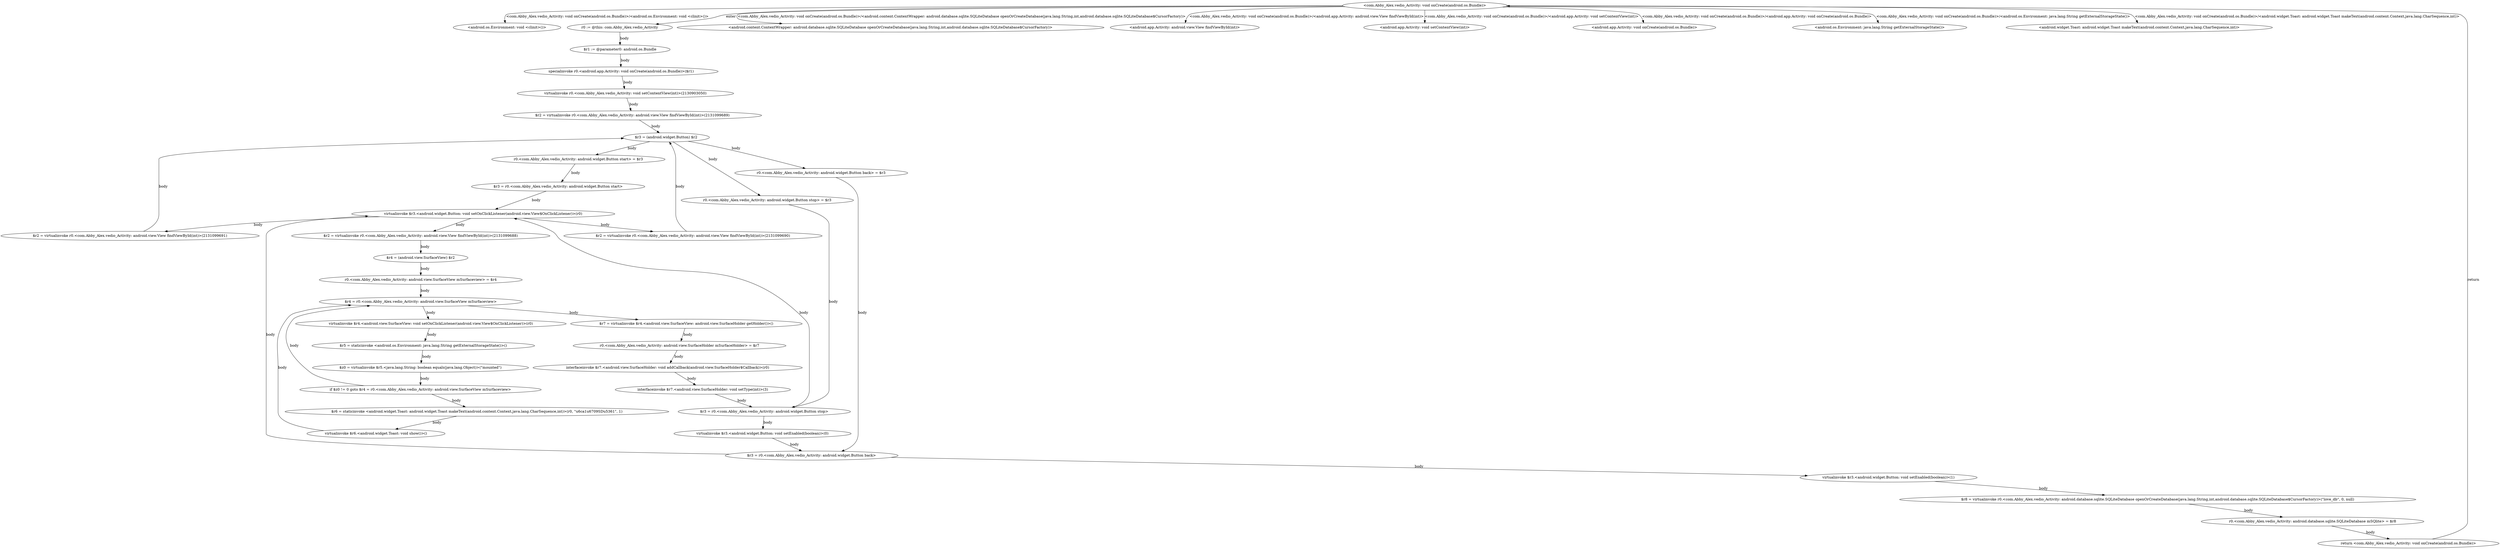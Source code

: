 digraph "<com.Abby_Alex.vedio_Activity: void onCreate(android.os.Bundle)> -" {
    "<com.Abby_Alex.vedio_Activity: void onCreate(android.os.Bundle)>";
    "<android.os.Environment: void <clinit>()>";
    "<com.Abby_Alex.vedio_Activity: void onCreate(android.os.Bundle)>"->"<android.os.Environment: void <clinit>()>" [label="<com.Abby_Alex.vedio_Activity: void onCreate(android.os.Bundle)>/<android.os.Environment: void <clinit>()>",];
    "r0 := @this: com.Abby_Alex.vedio_Activity";
    "<com.Abby_Alex.vedio_Activity: void onCreate(android.os.Bundle)>"->"r0 := @this: com.Abby_Alex.vedio_Activity" [label="enter",];
    "$r1 := @parameter0: android.os.Bundle";
    "r0 := @this: com.Abby_Alex.vedio_Activity"->"$r1 := @parameter0: android.os.Bundle" [label="body",];
    "specialinvoke r0.<android.app.Activity: void onCreate(android.os.Bundle)>($r1)";
    "$r1 := @parameter0: android.os.Bundle"->"specialinvoke r0.<android.app.Activity: void onCreate(android.os.Bundle)>($r1)" [label="body",];
    "virtualinvoke r0.<com.Abby_Alex.vedio_Activity: void setContentView(int)>(2130903050)";
    "specialinvoke r0.<android.app.Activity: void onCreate(android.os.Bundle)>($r1)"->"virtualinvoke r0.<com.Abby_Alex.vedio_Activity: void setContentView(int)>(2130903050)" [label="body",];
    "$r2 = virtualinvoke r0.<com.Abby_Alex.vedio_Activity: android.view.View findViewById(int)>(2131099689)";
    "virtualinvoke r0.<com.Abby_Alex.vedio_Activity: void setContentView(int)>(2130903050)"->"$r2 = virtualinvoke r0.<com.Abby_Alex.vedio_Activity: android.view.View findViewById(int)>(2131099689)" [label="body",];
    "$r3 = (android.widget.Button) $r2";
    "$r2 = virtualinvoke r0.<com.Abby_Alex.vedio_Activity: android.view.View findViewById(int)>(2131099689)"->"$r3 = (android.widget.Button) $r2" [label="body",];
    "r0.<com.Abby_Alex.vedio_Activity: android.widget.Button start> = $r3";
    "$r3 = (android.widget.Button) $r2"->"r0.<com.Abby_Alex.vedio_Activity: android.widget.Button start> = $r3" [label="body",];
    "$r3 = r0.<com.Abby_Alex.vedio_Activity: android.widget.Button start>";
    "r0.<com.Abby_Alex.vedio_Activity: android.widget.Button start> = $r3"->"$r3 = r0.<com.Abby_Alex.vedio_Activity: android.widget.Button start>" [label="body",];
    "virtualinvoke $r3.<android.widget.Button: void setOnClickListener(android.view.View$OnClickListener)>(r0)";
    "$r3 = r0.<com.Abby_Alex.vedio_Activity: android.widget.Button start>"->"virtualinvoke $r3.<android.widget.Button: void setOnClickListener(android.view.View$OnClickListener)>(r0)" [label="body",];
    "$r2 = virtualinvoke r0.<com.Abby_Alex.vedio_Activity: android.view.View findViewById(int)>(2131099690)";
    "virtualinvoke $r3.<android.widget.Button: void setOnClickListener(android.view.View$OnClickListener)>(r0)"->"$r2 = virtualinvoke r0.<com.Abby_Alex.vedio_Activity: android.view.View findViewById(int)>(2131099690)" [label="body",];
    "$r2 = virtualinvoke r0.<com.Abby_Alex.vedio_Activity: android.view.View findViewById(int)>(2131099690)"->"$r3 = (android.widget.Button) $r2" [label="body",];
    "r0.<com.Abby_Alex.vedio_Activity: android.widget.Button stop> = $r3";
    "$r3 = (android.widget.Button) $r2"->"r0.<com.Abby_Alex.vedio_Activity: android.widget.Button stop> = $r3" [label="body",];
    "$r3 = r0.<com.Abby_Alex.vedio_Activity: android.widget.Button stop>";
    "r0.<com.Abby_Alex.vedio_Activity: android.widget.Button stop> = $r3"->"$r3 = r0.<com.Abby_Alex.vedio_Activity: android.widget.Button stop>" [label="body",];
    "$r3 = r0.<com.Abby_Alex.vedio_Activity: android.widget.Button stop>"->"virtualinvoke $r3.<android.widget.Button: void setOnClickListener(android.view.View$OnClickListener)>(r0)" [label="body",];
    "$r2 = virtualinvoke r0.<com.Abby_Alex.vedio_Activity: android.view.View findViewById(int)>(2131099691)";
    "virtualinvoke $r3.<android.widget.Button: void setOnClickListener(android.view.View$OnClickListener)>(r0)"->"$r2 = virtualinvoke r0.<com.Abby_Alex.vedio_Activity: android.view.View findViewById(int)>(2131099691)" [label="body",];
    "$r2 = virtualinvoke r0.<com.Abby_Alex.vedio_Activity: android.view.View findViewById(int)>(2131099691)"->"$r3 = (android.widget.Button) $r2" [label="body",];
    "r0.<com.Abby_Alex.vedio_Activity: android.widget.Button back> = $r3";
    "$r3 = (android.widget.Button) $r2"->"r0.<com.Abby_Alex.vedio_Activity: android.widget.Button back> = $r3" [label="body",];
    "$r3 = r0.<com.Abby_Alex.vedio_Activity: android.widget.Button back>";
    "r0.<com.Abby_Alex.vedio_Activity: android.widget.Button back> = $r3"->"$r3 = r0.<com.Abby_Alex.vedio_Activity: android.widget.Button back>" [label="body",];
    "$r3 = r0.<com.Abby_Alex.vedio_Activity: android.widget.Button back>"->"virtualinvoke $r3.<android.widget.Button: void setOnClickListener(android.view.View$OnClickListener)>(r0)" [label="body",];
    "$r2 = virtualinvoke r0.<com.Abby_Alex.vedio_Activity: android.view.View findViewById(int)>(2131099688)";
    "virtualinvoke $r3.<android.widget.Button: void setOnClickListener(android.view.View$OnClickListener)>(r0)"->"$r2 = virtualinvoke r0.<com.Abby_Alex.vedio_Activity: android.view.View findViewById(int)>(2131099688)" [label="body",];
    "$r4 = (android.view.SurfaceView) $r2";
    "$r2 = virtualinvoke r0.<com.Abby_Alex.vedio_Activity: android.view.View findViewById(int)>(2131099688)"->"$r4 = (android.view.SurfaceView) $r2" [label="body",];
    "r0.<com.Abby_Alex.vedio_Activity: android.view.SurfaceView mSurfaceview> = $r4";
    "$r4 = (android.view.SurfaceView) $r2"->"r0.<com.Abby_Alex.vedio_Activity: android.view.SurfaceView mSurfaceview> = $r4" [label="body",];
    "$r4 = r0.<com.Abby_Alex.vedio_Activity: android.view.SurfaceView mSurfaceview>";
    "r0.<com.Abby_Alex.vedio_Activity: android.view.SurfaceView mSurfaceview> = $r4"->"$r4 = r0.<com.Abby_Alex.vedio_Activity: android.view.SurfaceView mSurfaceview>" [label="body",];
    "virtualinvoke $r4.<android.view.SurfaceView: void setOnClickListener(android.view.View$OnClickListener)>(r0)";
    "$r4 = r0.<com.Abby_Alex.vedio_Activity: android.view.SurfaceView mSurfaceview>"->"virtualinvoke $r4.<android.view.SurfaceView: void setOnClickListener(android.view.View$OnClickListener)>(r0)" [label="body",];
    "$r5 = staticinvoke <android.os.Environment: java.lang.String getExternalStorageState()>()";
    "virtualinvoke $r4.<android.view.SurfaceView: void setOnClickListener(android.view.View$OnClickListener)>(r0)"->"$r5 = staticinvoke <android.os.Environment: java.lang.String getExternalStorageState()>()" [label="body",];
    "$z0 = virtualinvoke $r5.<java.lang.String: boolean equals(java.lang.Object)>(\"mounted\")";
    "$r5 = staticinvoke <android.os.Environment: java.lang.String getExternalStorageState()>()"->"$z0 = virtualinvoke $r5.<java.lang.String: boolean equals(java.lang.Object)>(\"mounted\")" [label="body",];
    "if $z0 != 0 goto $r4 = r0.<com.Abby_Alex.vedio_Activity: android.view.SurfaceView mSurfaceview>";
    "$z0 = virtualinvoke $r5.<java.lang.String: boolean equals(java.lang.Object)>(\"mounted\")"->"if $z0 != 0 goto $r4 = r0.<com.Abby_Alex.vedio_Activity: android.view.SurfaceView mSurfaceview>" [label="body",];
    "$r6 = staticinvoke <android.widget.Toast: android.widget.Toast makeText(android.content.Context,java.lang.CharSequence,int)>(r0, \"\u6ca1\u6709SD\u5361\", 1)";
    "if $z0 != 0 goto $r4 = r0.<com.Abby_Alex.vedio_Activity: android.view.SurfaceView mSurfaceview>"->"$r6 = staticinvoke <android.widget.Toast: android.widget.Toast makeText(android.content.Context,java.lang.CharSequence,int)>(r0, \"\u6ca1\u6709SD\u5361\", 1)" [label="body",];
    "virtualinvoke $r6.<android.widget.Toast: void show()>()";
    "$r6 = staticinvoke <android.widget.Toast: android.widget.Toast makeText(android.content.Context,java.lang.CharSequence,int)>(r0, \"\u6ca1\u6709SD\u5361\", 1)"->"virtualinvoke $r6.<android.widget.Toast: void show()>()" [label="body",];
    "virtualinvoke $r6.<android.widget.Toast: void show()>()"->"$r4 = r0.<com.Abby_Alex.vedio_Activity: android.view.SurfaceView mSurfaceview>" [label="body",];
    "$r7 = virtualinvoke $r4.<android.view.SurfaceView: android.view.SurfaceHolder getHolder()>()";
    "$r4 = r0.<com.Abby_Alex.vedio_Activity: android.view.SurfaceView mSurfaceview>"->"$r7 = virtualinvoke $r4.<android.view.SurfaceView: android.view.SurfaceHolder getHolder()>()" [label="body",];
    "r0.<com.Abby_Alex.vedio_Activity: android.view.SurfaceHolder mSurfaceHolder> = $r7";
    "$r7 = virtualinvoke $r4.<android.view.SurfaceView: android.view.SurfaceHolder getHolder()>()"->"r0.<com.Abby_Alex.vedio_Activity: android.view.SurfaceHolder mSurfaceHolder> = $r7" [label="body",];
    "interfaceinvoke $r7.<android.view.SurfaceHolder: void addCallback(android.view.SurfaceHolder$Callback)>(r0)";
    "r0.<com.Abby_Alex.vedio_Activity: android.view.SurfaceHolder mSurfaceHolder> = $r7"->"interfaceinvoke $r7.<android.view.SurfaceHolder: void addCallback(android.view.SurfaceHolder$Callback)>(r0)" [label="body",];
    "interfaceinvoke $r7.<android.view.SurfaceHolder: void setType(int)>(3)";
    "interfaceinvoke $r7.<android.view.SurfaceHolder: void addCallback(android.view.SurfaceHolder$Callback)>(r0)"->"interfaceinvoke $r7.<android.view.SurfaceHolder: void setType(int)>(3)" [label="body",];
    "interfaceinvoke $r7.<android.view.SurfaceHolder: void setType(int)>(3)"->"$r3 = r0.<com.Abby_Alex.vedio_Activity: android.widget.Button stop>" [label="body",];
    "virtualinvoke $r3.<android.widget.Button: void setEnabled(boolean)>(0)";
    "$r3 = r0.<com.Abby_Alex.vedio_Activity: android.widget.Button stop>"->"virtualinvoke $r3.<android.widget.Button: void setEnabled(boolean)>(0)" [label="body",];
    "virtualinvoke $r3.<android.widget.Button: void setEnabled(boolean)>(0)"->"$r3 = r0.<com.Abby_Alex.vedio_Activity: android.widget.Button back>" [label="body",];
    "virtualinvoke $r3.<android.widget.Button: void setEnabled(boolean)>(1)";
    "$r3 = r0.<com.Abby_Alex.vedio_Activity: android.widget.Button back>"->"virtualinvoke $r3.<android.widget.Button: void setEnabled(boolean)>(1)" [label="body",];
    "$r8 = virtualinvoke r0.<com.Abby_Alex.vedio_Activity: android.database.sqlite.SQLiteDatabase openOrCreateDatabase(java.lang.String,int,android.database.sqlite.SQLiteDatabase$CursorFactory)>(\"love_db\", 0, null)";
    "virtualinvoke $r3.<android.widget.Button: void setEnabled(boolean)>(1)"->"$r8 = virtualinvoke r0.<com.Abby_Alex.vedio_Activity: android.database.sqlite.SQLiteDatabase openOrCreateDatabase(java.lang.String,int,android.database.sqlite.SQLiteDatabase$CursorFactory)>(\"love_db\", 0, null)" [label="body",];
    "r0.<com.Abby_Alex.vedio_Activity: android.database.sqlite.SQLiteDatabase mSQlite> = $r8";
    "$r8 = virtualinvoke r0.<com.Abby_Alex.vedio_Activity: android.database.sqlite.SQLiteDatabase openOrCreateDatabase(java.lang.String,int,android.database.sqlite.SQLiteDatabase$CursorFactory)>(\"love_db\", 0, null)"->"r0.<com.Abby_Alex.vedio_Activity: android.database.sqlite.SQLiteDatabase mSQlite> = $r8" [label="body",];
    "return <com.Abby_Alex.vedio_Activity: void onCreate(android.os.Bundle)>";
    "r0.<com.Abby_Alex.vedio_Activity: android.database.sqlite.SQLiteDatabase mSQlite> = $r8"->"return <com.Abby_Alex.vedio_Activity: void onCreate(android.os.Bundle)>" [label="body",];
    "return <com.Abby_Alex.vedio_Activity: void onCreate(android.os.Bundle)>"->"<com.Abby_Alex.vedio_Activity: void onCreate(android.os.Bundle)>" [label="return",];
    "if $z0 != 0 goto $r4 = r0.<com.Abby_Alex.vedio_Activity: android.view.SurfaceView mSurfaceview>"->"$r4 = r0.<com.Abby_Alex.vedio_Activity: android.view.SurfaceView mSurfaceview>" [label="body",];
    "<android.content.ContextWrapper: android.database.sqlite.SQLiteDatabase openOrCreateDatabase(java.lang.String,int,android.database.sqlite.SQLiteDatabase$CursorFactory)>";
    "<com.Abby_Alex.vedio_Activity: void onCreate(android.os.Bundle)>"->"<android.content.ContextWrapper: android.database.sqlite.SQLiteDatabase openOrCreateDatabase(java.lang.String,int,android.database.sqlite.SQLiteDatabase$CursorFactory)>" [label="<com.Abby_Alex.vedio_Activity: void onCreate(android.os.Bundle)>/<android.content.ContextWrapper: android.database.sqlite.SQLiteDatabase openOrCreateDatabase(java.lang.String,int,android.database.sqlite.SQLiteDatabase$CursorFactory)>",];
    "<android.app.Activity: android.view.View findViewById(int)>";
    "<com.Abby_Alex.vedio_Activity: void onCreate(android.os.Bundle)>"->"<android.app.Activity: android.view.View findViewById(int)>" [label="<com.Abby_Alex.vedio_Activity: void onCreate(android.os.Bundle)>/<android.app.Activity: android.view.View findViewById(int)>",];
    "<android.app.Activity: void setContentView(int)>";
    "<com.Abby_Alex.vedio_Activity: void onCreate(android.os.Bundle)>"->"<android.app.Activity: void setContentView(int)>" [label="<com.Abby_Alex.vedio_Activity: void onCreate(android.os.Bundle)>/<android.app.Activity: void setContentView(int)>",];
    "<android.app.Activity: void onCreate(android.os.Bundle)>";
    "<com.Abby_Alex.vedio_Activity: void onCreate(android.os.Bundle)>"->"<android.app.Activity: void onCreate(android.os.Bundle)>" [label="<com.Abby_Alex.vedio_Activity: void onCreate(android.os.Bundle)>/<android.app.Activity: void onCreate(android.os.Bundle)>",];
    "<android.os.Environment: java.lang.String getExternalStorageState()>";
    "<com.Abby_Alex.vedio_Activity: void onCreate(android.os.Bundle)>"->"<android.os.Environment: java.lang.String getExternalStorageState()>" [label="<com.Abby_Alex.vedio_Activity: void onCreate(android.os.Bundle)>/<android.os.Environment: java.lang.String getExternalStorageState()>",];
    "<android.widget.Toast: android.widget.Toast makeText(android.content.Context,java.lang.CharSequence,int)>";
    "<com.Abby_Alex.vedio_Activity: void onCreate(android.os.Bundle)>"->"<android.widget.Toast: android.widget.Toast makeText(android.content.Context,java.lang.CharSequence,int)>" [label="<com.Abby_Alex.vedio_Activity: void onCreate(android.os.Bundle)>/<android.widget.Toast: android.widget.Toast makeText(android.content.Context,java.lang.CharSequence,int)>",];
}
